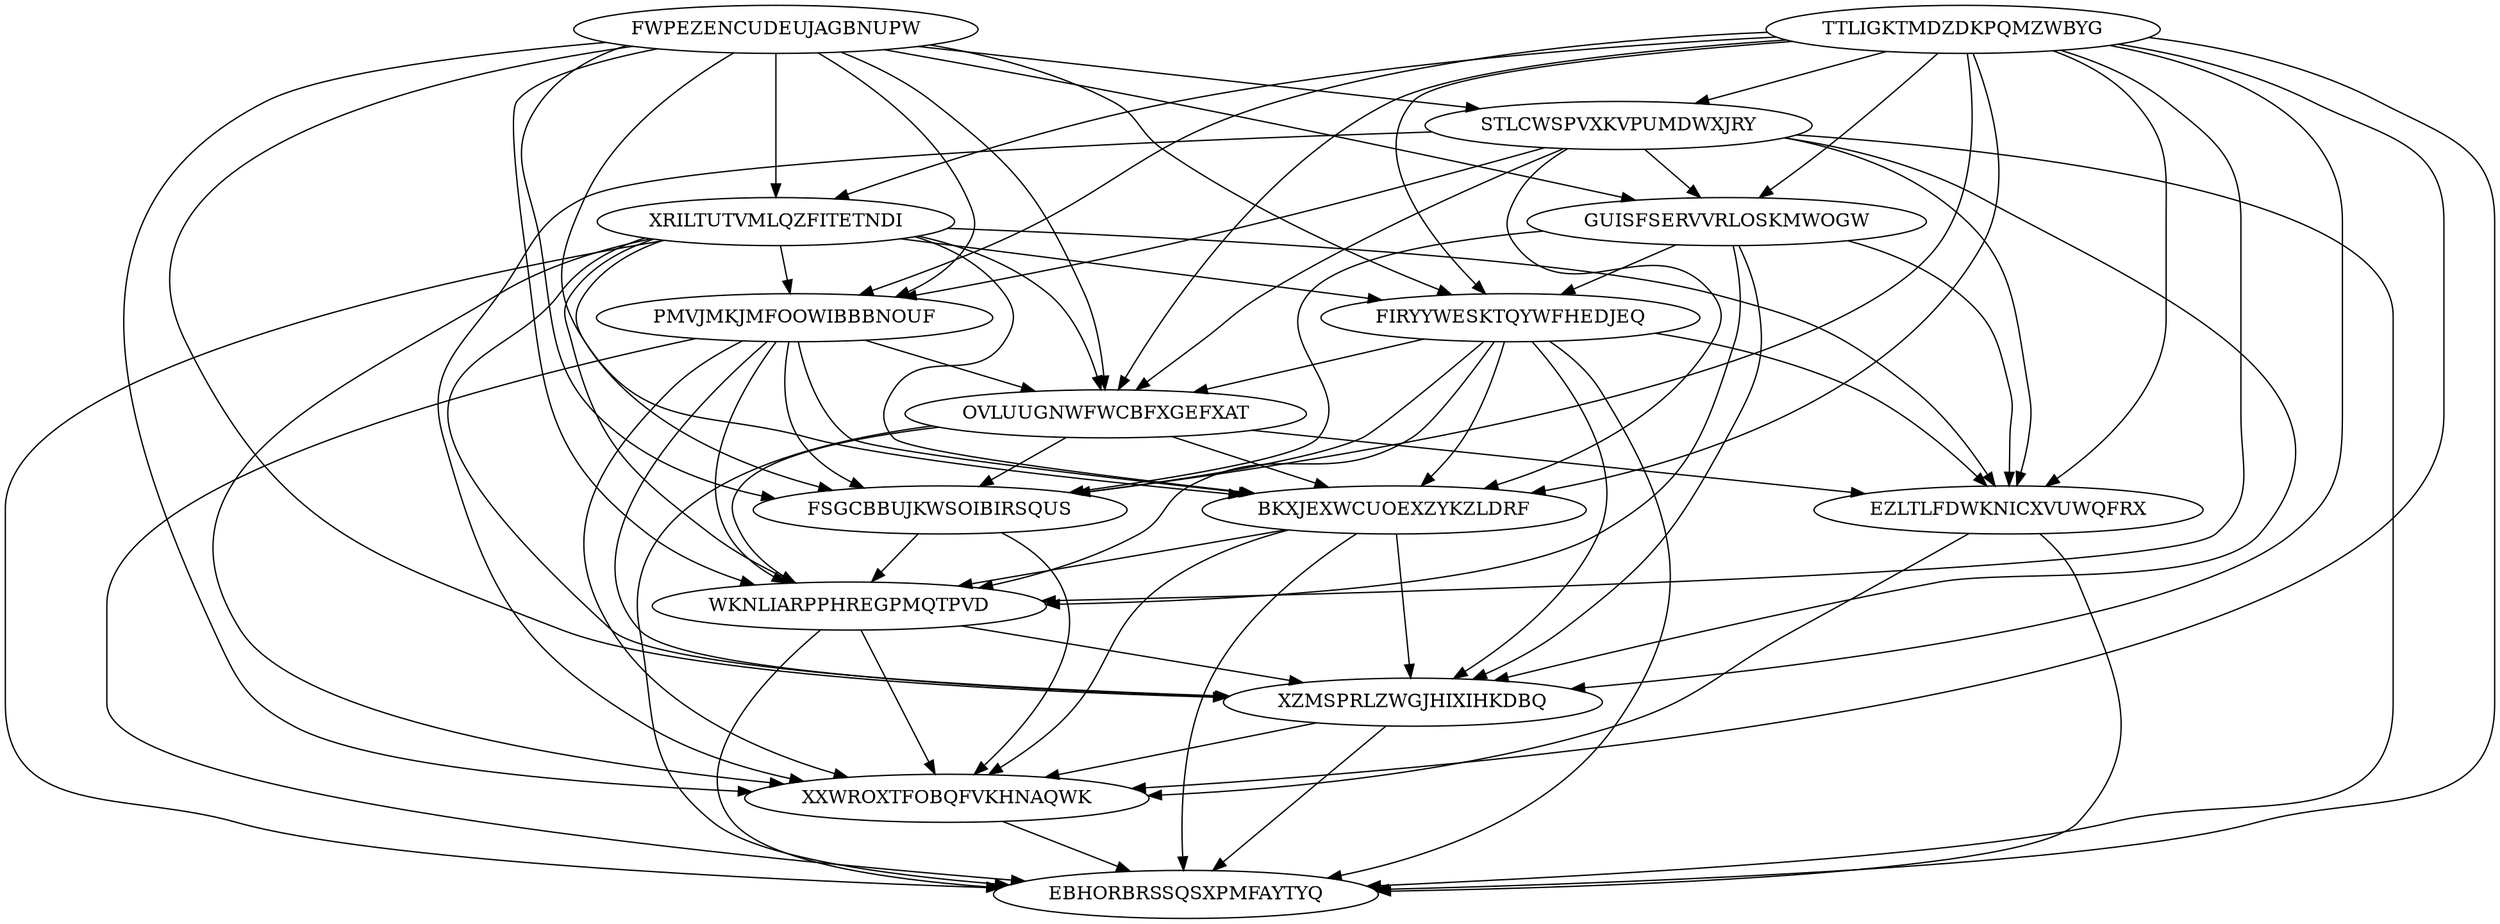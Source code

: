 digraph N15M80 {
	FWPEZENCUDEUJAGBNUPW	[Weight=16];
	TTLIGKTMDZDKPQMZWBYG	[Weight=15];
	XRILTUTVMLQZFITETNDI	[Weight=19];
	STLCWSPVXKVPUMDWXJRY	[Weight=17];
	GUISFSERVVRLOSKMWOGW	[Weight=20];
	FIRYYWESKTQYWFHEDJEQ	[Weight=12];
	PMVJMKJMFOOWIBBBNOUF	[Weight=13];
	OVLUUGNWFWCBFXGEFXAT	[Weight=15];
	FSGCBBUJKWSOIBIRSQUS	[Weight=16];
	EZLTLFDWKNICXVUWQFRX	[Weight=19];
	BKXJEXWCUOEXZYKZLDRF	[Weight=10];
	WKNLIARPPHREGPMQTPVD	[Weight=14];
	XZMSPRLZWGJHIXIHKDBQ	[Weight=18];
	XXWROXTFOBQFVKHNAQWK	[Weight=17];
	EBHORBRSSQSXPMFAYTYQ	[Weight=11];
	WKNLIARPPHREGPMQTPVD -> EBHORBRSSQSXPMFAYTYQ [Weight=10];
	EZLTLFDWKNICXVUWQFRX -> XXWROXTFOBQFVKHNAQWK [Weight=19];
	GUISFSERVVRLOSKMWOGW -> XZMSPRLZWGJHIXIHKDBQ [Weight=20];
	XZMSPRLZWGJHIXIHKDBQ -> EBHORBRSSQSXPMFAYTYQ [Weight=16];
	TTLIGKTMDZDKPQMZWBYG -> BKXJEXWCUOEXZYKZLDRF [Weight=20];
	FIRYYWESKTQYWFHEDJEQ -> WKNLIARPPHREGPMQTPVD [Weight=16];
	BKXJEXWCUOEXZYKZLDRF -> XZMSPRLZWGJHIXIHKDBQ [Weight=20];
	TTLIGKTMDZDKPQMZWBYG -> WKNLIARPPHREGPMQTPVD [Weight=20];
	GUISFSERVVRLOSKMWOGW -> FIRYYWESKTQYWFHEDJEQ [Weight=15];
	XRILTUTVMLQZFITETNDI -> EZLTLFDWKNICXVUWQFRX [Weight=19];
	FWPEZENCUDEUJAGBNUPW -> BKXJEXWCUOEXZYKZLDRF [Weight=17];
	TTLIGKTMDZDKPQMZWBYG -> XRILTUTVMLQZFITETNDI [Weight=16];
	PMVJMKJMFOOWIBBBNOUF -> EBHORBRSSQSXPMFAYTYQ [Weight=10];
	PMVJMKJMFOOWIBBBNOUF -> WKNLIARPPHREGPMQTPVD [Weight=14];
	BKXJEXWCUOEXZYKZLDRF -> EBHORBRSSQSXPMFAYTYQ [Weight=15];
	FWPEZENCUDEUJAGBNUPW -> OVLUUGNWFWCBFXGEFXAT [Weight=16];
	XRILTUTVMLQZFITETNDI -> FIRYYWESKTQYWFHEDJEQ [Weight=18];
	FWPEZENCUDEUJAGBNUPW -> XXWROXTFOBQFVKHNAQWK [Weight=12];
	STLCWSPVXKVPUMDWXJRY -> GUISFSERVVRLOSKMWOGW [Weight=10];
	BKXJEXWCUOEXZYKZLDRF -> WKNLIARPPHREGPMQTPVD [Weight=10];
	OVLUUGNWFWCBFXGEFXAT -> EZLTLFDWKNICXVUWQFRX [Weight=10];
	XRILTUTVMLQZFITETNDI -> PMVJMKJMFOOWIBBBNOUF [Weight=20];
	STLCWSPVXKVPUMDWXJRY -> OVLUUGNWFWCBFXGEFXAT [Weight=19];
	PMVJMKJMFOOWIBBBNOUF -> XXWROXTFOBQFVKHNAQWK [Weight=19];
	FWPEZENCUDEUJAGBNUPW -> STLCWSPVXKVPUMDWXJRY [Weight=20];
	FIRYYWESKTQYWFHEDJEQ -> OVLUUGNWFWCBFXGEFXAT [Weight=19];
	PMVJMKJMFOOWIBBBNOUF -> BKXJEXWCUOEXZYKZLDRF [Weight=12];
	PMVJMKJMFOOWIBBBNOUF -> XZMSPRLZWGJHIXIHKDBQ [Weight=20];
	TTLIGKTMDZDKPQMZWBYG -> EZLTLFDWKNICXVUWQFRX [Weight=13];
	TTLIGKTMDZDKPQMZWBYG -> FIRYYWESKTQYWFHEDJEQ [Weight=15];
	GUISFSERVVRLOSKMWOGW -> WKNLIARPPHREGPMQTPVD [Weight=17];
	OVLUUGNWFWCBFXGEFXAT -> FSGCBBUJKWSOIBIRSQUS [Weight=15];
	FSGCBBUJKWSOIBIRSQUS -> XXWROXTFOBQFVKHNAQWK [Weight=19];
	GUISFSERVVRLOSKMWOGW -> EZLTLFDWKNICXVUWQFRX [Weight=20];
	TTLIGKTMDZDKPQMZWBYG -> EBHORBRSSQSXPMFAYTYQ [Weight=10];
	FWPEZENCUDEUJAGBNUPW -> WKNLIARPPHREGPMQTPVD [Weight=14];
	XRILTUTVMLQZFITETNDI -> WKNLIARPPHREGPMQTPVD [Weight=18];
	BKXJEXWCUOEXZYKZLDRF -> XXWROXTFOBQFVKHNAQWK [Weight=14];
	WKNLIARPPHREGPMQTPVD -> XXWROXTFOBQFVKHNAQWK [Weight=20];
	STLCWSPVXKVPUMDWXJRY -> BKXJEXWCUOEXZYKZLDRF [Weight=18];
	PMVJMKJMFOOWIBBBNOUF -> OVLUUGNWFWCBFXGEFXAT [Weight=10];
	FSGCBBUJKWSOIBIRSQUS -> WKNLIARPPHREGPMQTPVD [Weight=14];
	OVLUUGNWFWCBFXGEFXAT -> BKXJEXWCUOEXZYKZLDRF [Weight=11];
	FWPEZENCUDEUJAGBNUPW -> XRILTUTVMLQZFITETNDI [Weight=17];
	FIRYYWESKTQYWFHEDJEQ -> EZLTLFDWKNICXVUWQFRX [Weight=10];
	EZLTLFDWKNICXVUWQFRX -> EBHORBRSSQSXPMFAYTYQ [Weight=19];
	TTLIGKTMDZDKPQMZWBYG -> PMVJMKJMFOOWIBBBNOUF [Weight=20];
	TTLIGKTMDZDKPQMZWBYG -> XZMSPRLZWGJHIXIHKDBQ [Weight=15];
	STLCWSPVXKVPUMDWXJRY -> EBHORBRSSQSXPMFAYTYQ [Weight=20];
	FWPEZENCUDEUJAGBNUPW -> XZMSPRLZWGJHIXIHKDBQ [Weight=17];
	XXWROXTFOBQFVKHNAQWK -> EBHORBRSSQSXPMFAYTYQ [Weight=11];
	STLCWSPVXKVPUMDWXJRY -> PMVJMKJMFOOWIBBBNOUF [Weight=11];
	FIRYYWESKTQYWFHEDJEQ -> EBHORBRSSQSXPMFAYTYQ [Weight=17];
	FIRYYWESKTQYWFHEDJEQ -> BKXJEXWCUOEXZYKZLDRF [Weight=20];
	STLCWSPVXKVPUMDWXJRY -> XZMSPRLZWGJHIXIHKDBQ [Weight=12];
	XRILTUTVMLQZFITETNDI -> OVLUUGNWFWCBFXGEFXAT [Weight=12];
	TTLIGKTMDZDKPQMZWBYG -> FSGCBBUJKWSOIBIRSQUS [Weight=10];
	XRILTUTVMLQZFITETNDI -> XZMSPRLZWGJHIXIHKDBQ [Weight=15];
	XZMSPRLZWGJHIXIHKDBQ -> XXWROXTFOBQFVKHNAQWK [Weight=10];
	GUISFSERVVRLOSKMWOGW -> FSGCBBUJKWSOIBIRSQUS [Weight=12];
	FWPEZENCUDEUJAGBNUPW -> PMVJMKJMFOOWIBBBNOUF [Weight=13];
	XRILTUTVMLQZFITETNDI -> EBHORBRSSQSXPMFAYTYQ [Weight=10];
	FWPEZENCUDEUJAGBNUPW -> FIRYYWESKTQYWFHEDJEQ [Weight=16];
	XRILTUTVMLQZFITETNDI -> FSGCBBUJKWSOIBIRSQUS [Weight=11];
	OVLUUGNWFWCBFXGEFXAT -> WKNLIARPPHREGPMQTPVD [Weight=14];
	XRILTUTVMLQZFITETNDI -> BKXJEXWCUOEXZYKZLDRF [Weight=10];
	TTLIGKTMDZDKPQMZWBYG -> OVLUUGNWFWCBFXGEFXAT [Weight=18];
	TTLIGKTMDZDKPQMZWBYG -> XXWROXTFOBQFVKHNAQWK [Weight=16];
	TTLIGKTMDZDKPQMZWBYG -> GUISFSERVVRLOSKMWOGW [Weight=12];
	TTLIGKTMDZDKPQMZWBYG -> STLCWSPVXKVPUMDWXJRY [Weight=13];
	FIRYYWESKTQYWFHEDJEQ -> FSGCBBUJKWSOIBIRSQUS [Weight=14];
	PMVJMKJMFOOWIBBBNOUF -> FSGCBBUJKWSOIBIRSQUS [Weight=19];
	XRILTUTVMLQZFITETNDI -> XXWROXTFOBQFVKHNAQWK [Weight=10];
	OVLUUGNWFWCBFXGEFXAT -> EBHORBRSSQSXPMFAYTYQ [Weight=14];
	STLCWSPVXKVPUMDWXJRY -> EZLTLFDWKNICXVUWQFRX [Weight=10];
	FWPEZENCUDEUJAGBNUPW -> GUISFSERVVRLOSKMWOGW [Weight=16];
	STLCWSPVXKVPUMDWXJRY -> XXWROXTFOBQFVKHNAQWK [Weight=15];
	FIRYYWESKTQYWFHEDJEQ -> XZMSPRLZWGJHIXIHKDBQ [Weight=15];
	FWPEZENCUDEUJAGBNUPW -> FSGCBBUJKWSOIBIRSQUS [Weight=14];
	WKNLIARPPHREGPMQTPVD -> XZMSPRLZWGJHIXIHKDBQ [Weight=19];
}
